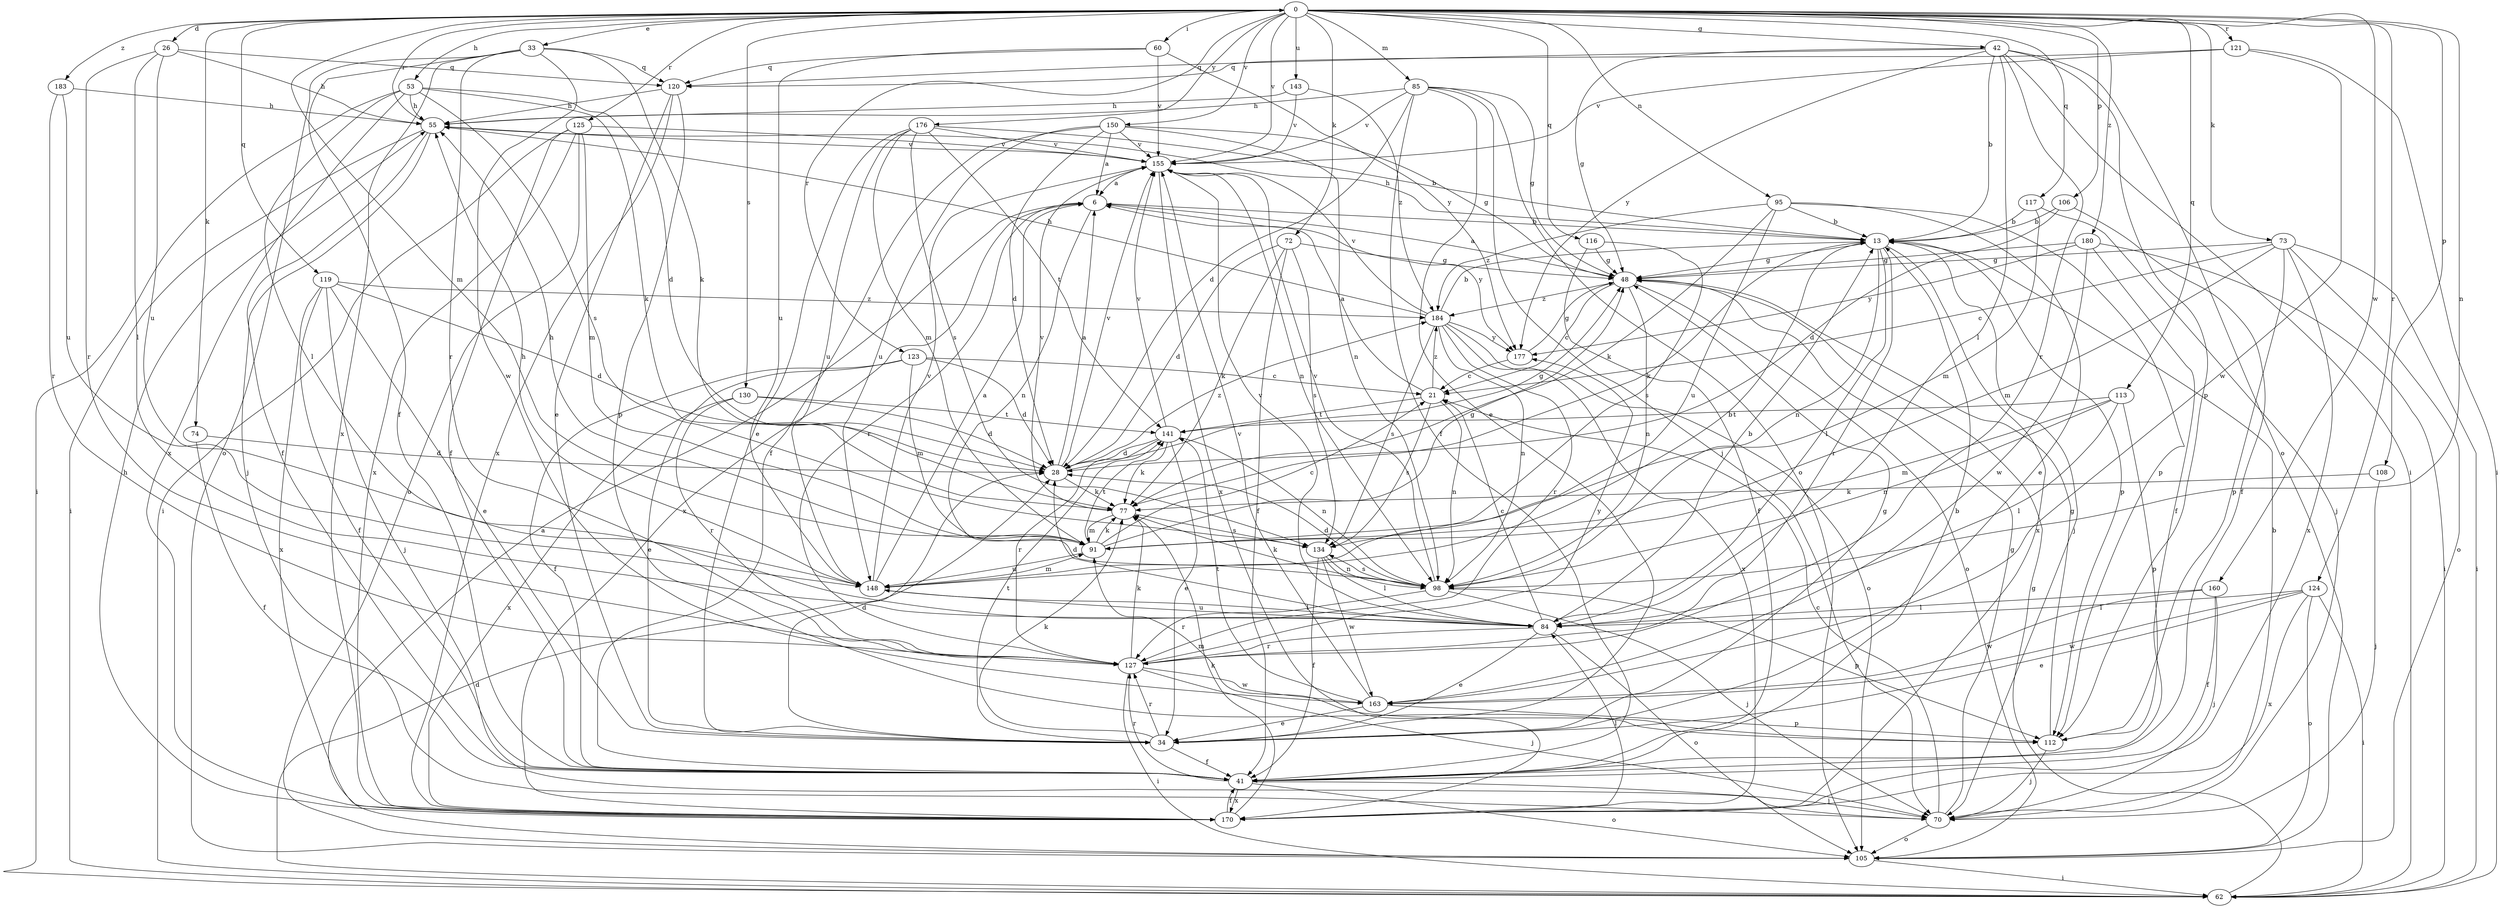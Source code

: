 strict digraph  {
0;
6;
13;
21;
26;
28;
33;
34;
41;
42;
48;
53;
55;
60;
62;
70;
72;
73;
74;
77;
84;
85;
91;
95;
98;
105;
106;
108;
112;
113;
116;
117;
119;
120;
121;
123;
124;
125;
127;
130;
134;
141;
143;
148;
150;
155;
160;
163;
170;
176;
177;
180;
183;
184;
0 -> 26  [label=d];
0 -> 33  [label=e];
0 -> 42  [label=g];
0 -> 53  [label=h];
0 -> 60  [label=i];
0 -> 72  [label=k];
0 -> 73  [label=k];
0 -> 74  [label=k];
0 -> 85  [label=m];
0 -> 91  [label=m];
0 -> 95  [label=n];
0 -> 98  [label=n];
0 -> 106  [label=p];
0 -> 108  [label=p];
0 -> 113  [label=q];
0 -> 116  [label=q];
0 -> 117  [label=q];
0 -> 119  [label=q];
0 -> 121  [label=r];
0 -> 123  [label=r];
0 -> 124  [label=r];
0 -> 125  [label=r];
0 -> 130  [label=s];
0 -> 143  [label=u];
0 -> 150  [label=v];
0 -> 155  [label=v];
0 -> 160  [label=w];
0 -> 176  [label=y];
0 -> 180  [label=z];
0 -> 183  [label=z];
6 -> 13  [label=b];
6 -> 98  [label=n];
6 -> 127  [label=r];
6 -> 170  [label=x];
6 -> 177  [label=y];
13 -> 48  [label=g];
13 -> 55  [label=h];
13 -> 70  [label=j];
13 -> 77  [label=k];
13 -> 84  [label=l];
13 -> 98  [label=n];
13 -> 112  [label=p];
13 -> 127  [label=r];
13 -> 170  [label=x];
21 -> 6  [label=a];
21 -> 98  [label=n];
21 -> 134  [label=s];
21 -> 141  [label=t];
21 -> 184  [label=z];
26 -> 55  [label=h];
26 -> 84  [label=l];
26 -> 120  [label=q];
26 -> 127  [label=r];
26 -> 148  [label=u];
28 -> 6  [label=a];
28 -> 48  [label=g];
28 -> 77  [label=k];
28 -> 155  [label=v];
28 -> 184  [label=z];
33 -> 41  [label=f];
33 -> 77  [label=k];
33 -> 105  [label=o];
33 -> 120  [label=q];
33 -> 127  [label=r];
33 -> 163  [label=w];
33 -> 170  [label=x];
34 -> 28  [label=d];
34 -> 41  [label=f];
34 -> 48  [label=g];
34 -> 77  [label=k];
34 -> 127  [label=r];
34 -> 141  [label=t];
41 -> 13  [label=b];
41 -> 70  [label=j];
41 -> 105  [label=o];
41 -> 127  [label=r];
41 -> 170  [label=x];
42 -> 13  [label=b];
42 -> 48  [label=g];
42 -> 62  [label=i];
42 -> 84  [label=l];
42 -> 105  [label=o];
42 -> 112  [label=p];
42 -> 120  [label=q];
42 -> 127  [label=r];
42 -> 177  [label=y];
48 -> 6  [label=a];
48 -> 21  [label=c];
48 -> 98  [label=n];
48 -> 105  [label=o];
48 -> 184  [label=z];
53 -> 28  [label=d];
53 -> 55  [label=h];
53 -> 62  [label=i];
53 -> 77  [label=k];
53 -> 84  [label=l];
53 -> 134  [label=s];
53 -> 170  [label=x];
55 -> 41  [label=f];
55 -> 62  [label=i];
55 -> 70  [label=j];
55 -> 155  [label=v];
55 -> 0  [label=r];
60 -> 120  [label=q];
60 -> 148  [label=u];
60 -> 155  [label=v];
60 -> 177  [label=y];
62 -> 28  [label=d];
62 -> 48  [label=g];
70 -> 13  [label=b];
70 -> 21  [label=c];
70 -> 48  [label=g];
70 -> 105  [label=o];
72 -> 28  [label=d];
72 -> 41  [label=f];
72 -> 48  [label=g];
72 -> 77  [label=k];
72 -> 134  [label=s];
73 -> 21  [label=c];
73 -> 48  [label=g];
73 -> 62  [label=i];
73 -> 91  [label=m];
73 -> 105  [label=o];
73 -> 112  [label=p];
73 -> 170  [label=x];
74 -> 28  [label=d];
74 -> 41  [label=f];
77 -> 91  [label=m];
77 -> 134  [label=s];
77 -> 155  [label=v];
84 -> 13  [label=b];
84 -> 21  [label=c];
84 -> 28  [label=d];
84 -> 34  [label=e];
84 -> 105  [label=o];
84 -> 127  [label=r];
84 -> 148  [label=u];
84 -> 155  [label=v];
85 -> 28  [label=d];
85 -> 34  [label=e];
85 -> 41  [label=f];
85 -> 48  [label=g];
85 -> 55  [label=h];
85 -> 70  [label=j];
85 -> 105  [label=o];
85 -> 155  [label=v];
91 -> 21  [label=c];
91 -> 48  [label=g];
91 -> 55  [label=h];
91 -> 77  [label=k];
91 -> 141  [label=t];
91 -> 148  [label=u];
95 -> 13  [label=b];
95 -> 34  [label=e];
95 -> 77  [label=k];
95 -> 112  [label=p];
95 -> 148  [label=u];
95 -> 184  [label=z];
98 -> 28  [label=d];
98 -> 70  [label=j];
98 -> 77  [label=k];
98 -> 112  [label=p];
98 -> 127  [label=r];
98 -> 134  [label=s];
98 -> 155  [label=v];
105 -> 6  [label=a];
105 -> 62  [label=i];
106 -> 13  [label=b];
106 -> 28  [label=d];
106 -> 41  [label=f];
108 -> 70  [label=j];
108 -> 77  [label=k];
112 -> 48  [label=g];
112 -> 70  [label=j];
112 -> 91  [label=m];
113 -> 84  [label=l];
113 -> 91  [label=m];
113 -> 98  [label=n];
113 -> 112  [label=p];
113 -> 141  [label=t];
116 -> 41  [label=f];
116 -> 48  [label=g];
116 -> 134  [label=s];
117 -> 13  [label=b];
117 -> 70  [label=j];
117 -> 91  [label=m];
119 -> 28  [label=d];
119 -> 34  [label=e];
119 -> 41  [label=f];
119 -> 70  [label=j];
119 -> 170  [label=x];
119 -> 184  [label=z];
120 -> 34  [label=e];
120 -> 55  [label=h];
120 -> 112  [label=p];
120 -> 170  [label=x];
121 -> 62  [label=i];
121 -> 120  [label=q];
121 -> 155  [label=v];
121 -> 163  [label=w];
123 -> 21  [label=c];
123 -> 28  [label=d];
123 -> 34  [label=e];
123 -> 41  [label=f];
123 -> 91  [label=m];
124 -> 34  [label=e];
124 -> 62  [label=i];
124 -> 84  [label=l];
124 -> 105  [label=o];
124 -> 163  [label=w];
124 -> 170  [label=x];
125 -> 41  [label=f];
125 -> 62  [label=i];
125 -> 91  [label=m];
125 -> 105  [label=o];
125 -> 155  [label=v];
125 -> 170  [label=x];
127 -> 62  [label=i];
127 -> 70  [label=j];
127 -> 77  [label=k];
127 -> 163  [label=w];
127 -> 177  [label=y];
130 -> 28  [label=d];
130 -> 127  [label=r];
130 -> 141  [label=t];
130 -> 170  [label=x];
134 -> 41  [label=f];
134 -> 84  [label=l];
134 -> 98  [label=n];
134 -> 163  [label=w];
141 -> 28  [label=d];
141 -> 34  [label=e];
141 -> 77  [label=k];
141 -> 98  [label=n];
141 -> 127  [label=r];
141 -> 155  [label=v];
143 -> 55  [label=h];
143 -> 155  [label=v];
143 -> 184  [label=z];
148 -> 6  [label=a];
148 -> 13  [label=b];
148 -> 55  [label=h];
148 -> 84  [label=l];
148 -> 91  [label=m];
148 -> 155  [label=v];
150 -> 6  [label=a];
150 -> 28  [label=d];
150 -> 41  [label=f];
150 -> 48  [label=g];
150 -> 98  [label=n];
150 -> 148  [label=u];
150 -> 155  [label=v];
155 -> 6  [label=a];
155 -> 98  [label=n];
155 -> 170  [label=x];
160 -> 41  [label=f];
160 -> 70  [label=j];
160 -> 84  [label=l];
160 -> 163  [label=w];
163 -> 34  [label=e];
163 -> 112  [label=p];
163 -> 141  [label=t];
163 -> 155  [label=v];
170 -> 41  [label=f];
170 -> 55  [label=h];
170 -> 77  [label=k];
170 -> 84  [label=l];
176 -> 13  [label=b];
176 -> 34  [label=e];
176 -> 91  [label=m];
176 -> 134  [label=s];
176 -> 141  [label=t];
176 -> 148  [label=u];
176 -> 155  [label=v];
177 -> 21  [label=c];
177 -> 48  [label=g];
180 -> 41  [label=f];
180 -> 48  [label=g];
180 -> 62  [label=i];
180 -> 163  [label=w];
180 -> 177  [label=y];
183 -> 55  [label=h];
183 -> 127  [label=r];
183 -> 148  [label=u];
184 -> 13  [label=b];
184 -> 55  [label=h];
184 -> 98  [label=n];
184 -> 105  [label=o];
184 -> 127  [label=r];
184 -> 134  [label=s];
184 -> 155  [label=v];
184 -> 170  [label=x];
184 -> 177  [label=y];
}
